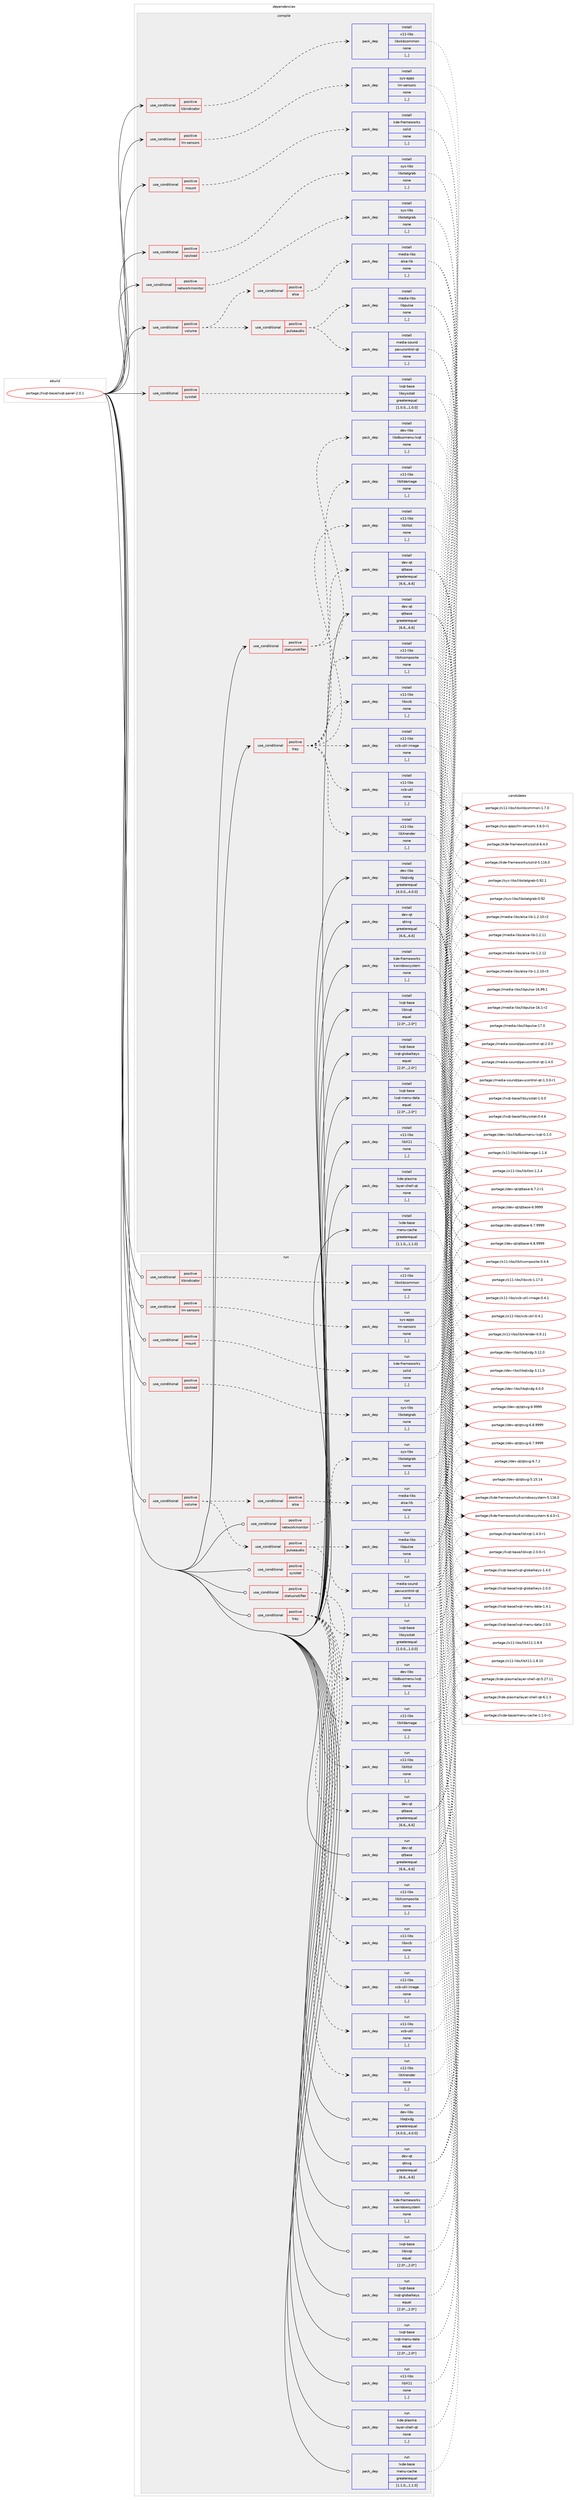 digraph prolog {

# *************
# Graph options
# *************

newrank=true;
concentrate=true;
compound=true;
graph [rankdir=LR,fontname=Helvetica,fontsize=10,ranksep=1.5];#, ranksep=2.5, nodesep=0.2];
edge  [arrowhead=vee];
node  [fontname=Helvetica,fontsize=10];

# **********
# The ebuild
# **********

subgraph cluster_leftcol {
color=gray;
label=<<i>ebuild</i>>;
id [label="portage://lxqt-base/lxqt-panel-2.0.1", color=red, width=4, href="../lxqt-base/lxqt-panel-2.0.1.svg"];
}

# ****************
# The dependencies
# ****************

subgraph cluster_midcol {
color=gray;
label=<<i>dependencies</i>>;
subgraph cluster_compile {
fillcolor="#eeeeee";
style=filled;
label=<<i>compile</i>>;
subgraph cond68959 {
dependency274900 [label=<<TABLE BORDER="0" CELLBORDER="1" CELLSPACING="0" CELLPADDING="4"><TR><TD ROWSPAN="3" CELLPADDING="10">use_conditional</TD></TR><TR><TD>positive</TD></TR><TR><TD>cpuload</TD></TR></TABLE>>, shape=none, color=red];
subgraph pack203722 {
dependency274901 [label=<<TABLE BORDER="0" CELLBORDER="1" CELLSPACING="0" CELLPADDING="4" WIDTH="220"><TR><TD ROWSPAN="6" CELLPADDING="30">pack_dep</TD></TR><TR><TD WIDTH="110">install</TD></TR><TR><TD>sys-libs</TD></TR><TR><TD>libstatgrab</TD></TR><TR><TD>none</TD></TR><TR><TD>[,,]</TD></TR></TABLE>>, shape=none, color=blue];
}
dependency274900:e -> dependency274901:w [weight=20,style="dashed",arrowhead="vee"];
}
id:e -> dependency274900:w [weight=20,style="solid",arrowhead="vee"];
subgraph cond68960 {
dependency274902 [label=<<TABLE BORDER="0" CELLBORDER="1" CELLSPACING="0" CELLPADDING="4"><TR><TD ROWSPAN="3" CELLPADDING="10">use_conditional</TD></TR><TR><TD>positive</TD></TR><TR><TD>kbindicator</TD></TR></TABLE>>, shape=none, color=red];
subgraph pack203723 {
dependency274903 [label=<<TABLE BORDER="0" CELLBORDER="1" CELLSPACING="0" CELLPADDING="4" WIDTH="220"><TR><TD ROWSPAN="6" CELLPADDING="30">pack_dep</TD></TR><TR><TD WIDTH="110">install</TD></TR><TR><TD>x11-libs</TD></TR><TR><TD>libxkbcommon</TD></TR><TR><TD>none</TD></TR><TR><TD>[,,]</TD></TR></TABLE>>, shape=none, color=blue];
}
dependency274902:e -> dependency274903:w [weight=20,style="dashed",arrowhead="vee"];
}
id:e -> dependency274902:w [weight=20,style="solid",arrowhead="vee"];
subgraph cond68961 {
dependency274904 [label=<<TABLE BORDER="0" CELLBORDER="1" CELLSPACING="0" CELLPADDING="4"><TR><TD ROWSPAN="3" CELLPADDING="10">use_conditional</TD></TR><TR><TD>positive</TD></TR><TR><TD>lm-sensors</TD></TR></TABLE>>, shape=none, color=red];
subgraph pack203724 {
dependency274905 [label=<<TABLE BORDER="0" CELLBORDER="1" CELLSPACING="0" CELLPADDING="4" WIDTH="220"><TR><TD ROWSPAN="6" CELLPADDING="30">pack_dep</TD></TR><TR><TD WIDTH="110">install</TD></TR><TR><TD>sys-apps</TD></TR><TR><TD>lm-sensors</TD></TR><TR><TD>none</TD></TR><TR><TD>[,,]</TD></TR></TABLE>>, shape=none, color=blue];
}
dependency274904:e -> dependency274905:w [weight=20,style="dashed",arrowhead="vee"];
}
id:e -> dependency274904:w [weight=20,style="solid",arrowhead="vee"];
subgraph cond68962 {
dependency274906 [label=<<TABLE BORDER="0" CELLBORDER="1" CELLSPACING="0" CELLPADDING="4"><TR><TD ROWSPAN="3" CELLPADDING="10">use_conditional</TD></TR><TR><TD>positive</TD></TR><TR><TD>mount</TD></TR></TABLE>>, shape=none, color=red];
subgraph pack203725 {
dependency274907 [label=<<TABLE BORDER="0" CELLBORDER="1" CELLSPACING="0" CELLPADDING="4" WIDTH="220"><TR><TD ROWSPAN="6" CELLPADDING="30">pack_dep</TD></TR><TR><TD WIDTH="110">install</TD></TR><TR><TD>kde-frameworks</TD></TR><TR><TD>solid</TD></TR><TR><TD>none</TD></TR><TR><TD>[,,]</TD></TR></TABLE>>, shape=none, color=blue];
}
dependency274906:e -> dependency274907:w [weight=20,style="dashed",arrowhead="vee"];
}
id:e -> dependency274906:w [weight=20,style="solid",arrowhead="vee"];
subgraph cond68963 {
dependency274908 [label=<<TABLE BORDER="0" CELLBORDER="1" CELLSPACING="0" CELLPADDING="4"><TR><TD ROWSPAN="3" CELLPADDING="10">use_conditional</TD></TR><TR><TD>positive</TD></TR><TR><TD>networkmonitor</TD></TR></TABLE>>, shape=none, color=red];
subgraph pack203726 {
dependency274909 [label=<<TABLE BORDER="0" CELLBORDER="1" CELLSPACING="0" CELLPADDING="4" WIDTH="220"><TR><TD ROWSPAN="6" CELLPADDING="30">pack_dep</TD></TR><TR><TD WIDTH="110">install</TD></TR><TR><TD>sys-libs</TD></TR><TR><TD>libstatgrab</TD></TR><TR><TD>none</TD></TR><TR><TD>[,,]</TD></TR></TABLE>>, shape=none, color=blue];
}
dependency274908:e -> dependency274909:w [weight=20,style="dashed",arrowhead="vee"];
}
id:e -> dependency274908:w [weight=20,style="solid",arrowhead="vee"];
subgraph cond68964 {
dependency274910 [label=<<TABLE BORDER="0" CELLBORDER="1" CELLSPACING="0" CELLPADDING="4"><TR><TD ROWSPAN="3" CELLPADDING="10">use_conditional</TD></TR><TR><TD>positive</TD></TR><TR><TD>statusnotifier</TD></TR></TABLE>>, shape=none, color=red];
subgraph pack203727 {
dependency274911 [label=<<TABLE BORDER="0" CELLBORDER="1" CELLSPACING="0" CELLPADDING="4" WIDTH="220"><TR><TD ROWSPAN="6" CELLPADDING="30">pack_dep</TD></TR><TR><TD WIDTH="110">install</TD></TR><TR><TD>dev-libs</TD></TR><TR><TD>libdbusmenu-lxqt</TD></TR><TR><TD>none</TD></TR><TR><TD>[,,]</TD></TR></TABLE>>, shape=none, color=blue];
}
dependency274910:e -> dependency274911:w [weight=20,style="dashed",arrowhead="vee"];
subgraph pack203728 {
dependency274912 [label=<<TABLE BORDER="0" CELLBORDER="1" CELLSPACING="0" CELLPADDING="4" WIDTH="220"><TR><TD ROWSPAN="6" CELLPADDING="30">pack_dep</TD></TR><TR><TD WIDTH="110">install</TD></TR><TR><TD>dev-qt</TD></TR><TR><TD>qtbase</TD></TR><TR><TD>greaterequal</TD></TR><TR><TD>[6.6,,,6.6]</TD></TR></TABLE>>, shape=none, color=blue];
}
dependency274910:e -> dependency274912:w [weight=20,style="dashed",arrowhead="vee"];
}
id:e -> dependency274910:w [weight=20,style="solid",arrowhead="vee"];
subgraph cond68965 {
dependency274913 [label=<<TABLE BORDER="0" CELLBORDER="1" CELLSPACING="0" CELLPADDING="4"><TR><TD ROWSPAN="3" CELLPADDING="10">use_conditional</TD></TR><TR><TD>positive</TD></TR><TR><TD>sysstat</TD></TR></TABLE>>, shape=none, color=red];
subgraph pack203729 {
dependency274914 [label=<<TABLE BORDER="0" CELLBORDER="1" CELLSPACING="0" CELLPADDING="4" WIDTH="220"><TR><TD ROWSPAN="6" CELLPADDING="30">pack_dep</TD></TR><TR><TD WIDTH="110">install</TD></TR><TR><TD>lxqt-base</TD></TR><TR><TD>libsysstat</TD></TR><TR><TD>greaterequal</TD></TR><TR><TD>[1.0.0,,,1.0.0]</TD></TR></TABLE>>, shape=none, color=blue];
}
dependency274913:e -> dependency274914:w [weight=20,style="dashed",arrowhead="vee"];
}
id:e -> dependency274913:w [weight=20,style="solid",arrowhead="vee"];
subgraph cond68966 {
dependency274915 [label=<<TABLE BORDER="0" CELLBORDER="1" CELLSPACING="0" CELLPADDING="4"><TR><TD ROWSPAN="3" CELLPADDING="10">use_conditional</TD></TR><TR><TD>positive</TD></TR><TR><TD>tray</TD></TR></TABLE>>, shape=none, color=red];
subgraph pack203730 {
dependency274916 [label=<<TABLE BORDER="0" CELLBORDER="1" CELLSPACING="0" CELLPADDING="4" WIDTH="220"><TR><TD ROWSPAN="6" CELLPADDING="30">pack_dep</TD></TR><TR><TD WIDTH="110">install</TD></TR><TR><TD>x11-libs</TD></TR><TR><TD>libxcb</TD></TR><TR><TD>none</TD></TR><TR><TD>[,,]</TD></TR></TABLE>>, shape=none, color=blue];
}
dependency274915:e -> dependency274916:w [weight=20,style="dashed",arrowhead="vee"];
subgraph pack203731 {
dependency274917 [label=<<TABLE BORDER="0" CELLBORDER="1" CELLSPACING="0" CELLPADDING="4" WIDTH="220"><TR><TD ROWSPAN="6" CELLPADDING="30">pack_dep</TD></TR><TR><TD WIDTH="110">install</TD></TR><TR><TD>x11-libs</TD></TR><TR><TD>libXcomposite</TD></TR><TR><TD>none</TD></TR><TR><TD>[,,]</TD></TR></TABLE>>, shape=none, color=blue];
}
dependency274915:e -> dependency274917:w [weight=20,style="dashed",arrowhead="vee"];
subgraph pack203732 {
dependency274918 [label=<<TABLE BORDER="0" CELLBORDER="1" CELLSPACING="0" CELLPADDING="4" WIDTH="220"><TR><TD ROWSPAN="6" CELLPADDING="30">pack_dep</TD></TR><TR><TD WIDTH="110">install</TD></TR><TR><TD>x11-libs</TD></TR><TR><TD>libXdamage</TD></TR><TR><TD>none</TD></TR><TR><TD>[,,]</TD></TR></TABLE>>, shape=none, color=blue];
}
dependency274915:e -> dependency274918:w [weight=20,style="dashed",arrowhead="vee"];
subgraph pack203733 {
dependency274919 [label=<<TABLE BORDER="0" CELLBORDER="1" CELLSPACING="0" CELLPADDING="4" WIDTH="220"><TR><TD ROWSPAN="6" CELLPADDING="30">pack_dep</TD></TR><TR><TD WIDTH="110">install</TD></TR><TR><TD>x11-libs</TD></TR><TR><TD>libXrender</TD></TR><TR><TD>none</TD></TR><TR><TD>[,,]</TD></TR></TABLE>>, shape=none, color=blue];
}
dependency274915:e -> dependency274919:w [weight=20,style="dashed",arrowhead="vee"];
subgraph pack203734 {
dependency274920 [label=<<TABLE BORDER="0" CELLBORDER="1" CELLSPACING="0" CELLPADDING="4" WIDTH="220"><TR><TD ROWSPAN="6" CELLPADDING="30">pack_dep</TD></TR><TR><TD WIDTH="110">install</TD></TR><TR><TD>x11-libs</TD></TR><TR><TD>libXtst</TD></TR><TR><TD>none</TD></TR><TR><TD>[,,]</TD></TR></TABLE>>, shape=none, color=blue];
}
dependency274915:e -> dependency274920:w [weight=20,style="dashed",arrowhead="vee"];
subgraph pack203735 {
dependency274921 [label=<<TABLE BORDER="0" CELLBORDER="1" CELLSPACING="0" CELLPADDING="4" WIDTH="220"><TR><TD ROWSPAN="6" CELLPADDING="30">pack_dep</TD></TR><TR><TD WIDTH="110">install</TD></TR><TR><TD>x11-libs</TD></TR><TR><TD>xcb-util</TD></TR><TR><TD>none</TD></TR><TR><TD>[,,]</TD></TR></TABLE>>, shape=none, color=blue];
}
dependency274915:e -> dependency274921:w [weight=20,style="dashed",arrowhead="vee"];
subgraph pack203736 {
dependency274922 [label=<<TABLE BORDER="0" CELLBORDER="1" CELLSPACING="0" CELLPADDING="4" WIDTH="220"><TR><TD ROWSPAN="6" CELLPADDING="30">pack_dep</TD></TR><TR><TD WIDTH="110">install</TD></TR><TR><TD>x11-libs</TD></TR><TR><TD>xcb-util-image</TD></TR><TR><TD>none</TD></TR><TR><TD>[,,]</TD></TR></TABLE>>, shape=none, color=blue];
}
dependency274915:e -> dependency274922:w [weight=20,style="dashed",arrowhead="vee"];
}
id:e -> dependency274915:w [weight=20,style="solid",arrowhead="vee"];
subgraph cond68967 {
dependency274923 [label=<<TABLE BORDER="0" CELLBORDER="1" CELLSPACING="0" CELLPADDING="4"><TR><TD ROWSPAN="3" CELLPADDING="10">use_conditional</TD></TR><TR><TD>positive</TD></TR><TR><TD>volume</TD></TR></TABLE>>, shape=none, color=red];
subgraph cond68968 {
dependency274924 [label=<<TABLE BORDER="0" CELLBORDER="1" CELLSPACING="0" CELLPADDING="4"><TR><TD ROWSPAN="3" CELLPADDING="10">use_conditional</TD></TR><TR><TD>positive</TD></TR><TR><TD>alsa</TD></TR></TABLE>>, shape=none, color=red];
subgraph pack203737 {
dependency274925 [label=<<TABLE BORDER="0" CELLBORDER="1" CELLSPACING="0" CELLPADDING="4" WIDTH="220"><TR><TD ROWSPAN="6" CELLPADDING="30">pack_dep</TD></TR><TR><TD WIDTH="110">install</TD></TR><TR><TD>media-libs</TD></TR><TR><TD>alsa-lib</TD></TR><TR><TD>none</TD></TR><TR><TD>[,,]</TD></TR></TABLE>>, shape=none, color=blue];
}
dependency274924:e -> dependency274925:w [weight=20,style="dashed",arrowhead="vee"];
}
dependency274923:e -> dependency274924:w [weight=20,style="dashed",arrowhead="vee"];
subgraph cond68969 {
dependency274926 [label=<<TABLE BORDER="0" CELLBORDER="1" CELLSPACING="0" CELLPADDING="4"><TR><TD ROWSPAN="3" CELLPADDING="10">use_conditional</TD></TR><TR><TD>positive</TD></TR><TR><TD>pulseaudio</TD></TR></TABLE>>, shape=none, color=red];
subgraph pack203738 {
dependency274927 [label=<<TABLE BORDER="0" CELLBORDER="1" CELLSPACING="0" CELLPADDING="4" WIDTH="220"><TR><TD ROWSPAN="6" CELLPADDING="30">pack_dep</TD></TR><TR><TD WIDTH="110">install</TD></TR><TR><TD>media-libs</TD></TR><TR><TD>libpulse</TD></TR><TR><TD>none</TD></TR><TR><TD>[,,]</TD></TR></TABLE>>, shape=none, color=blue];
}
dependency274926:e -> dependency274927:w [weight=20,style="dashed",arrowhead="vee"];
subgraph pack203739 {
dependency274928 [label=<<TABLE BORDER="0" CELLBORDER="1" CELLSPACING="0" CELLPADDING="4" WIDTH="220"><TR><TD ROWSPAN="6" CELLPADDING="30">pack_dep</TD></TR><TR><TD WIDTH="110">install</TD></TR><TR><TD>media-sound</TD></TR><TR><TD>pavucontrol-qt</TD></TR><TR><TD>none</TD></TR><TR><TD>[,,]</TD></TR></TABLE>>, shape=none, color=blue];
}
dependency274926:e -> dependency274928:w [weight=20,style="dashed",arrowhead="vee"];
}
dependency274923:e -> dependency274926:w [weight=20,style="dashed",arrowhead="vee"];
}
id:e -> dependency274923:w [weight=20,style="solid",arrowhead="vee"];
subgraph pack203740 {
dependency274929 [label=<<TABLE BORDER="0" CELLBORDER="1" CELLSPACING="0" CELLPADDING="4" WIDTH="220"><TR><TD ROWSPAN="6" CELLPADDING="30">pack_dep</TD></TR><TR><TD WIDTH="110">install</TD></TR><TR><TD>dev-libs</TD></TR><TR><TD>libqtxdg</TD></TR><TR><TD>greaterequal</TD></TR><TR><TD>[4.0.0,,,4.0.0]</TD></TR></TABLE>>, shape=none, color=blue];
}
id:e -> dependency274929:w [weight=20,style="solid",arrowhead="vee"];
subgraph pack203741 {
dependency274930 [label=<<TABLE BORDER="0" CELLBORDER="1" CELLSPACING="0" CELLPADDING="4" WIDTH="220"><TR><TD ROWSPAN="6" CELLPADDING="30">pack_dep</TD></TR><TR><TD WIDTH="110">install</TD></TR><TR><TD>dev-qt</TD></TR><TR><TD>qtbase</TD></TR><TR><TD>greaterequal</TD></TR><TR><TD>[6.6,,,6.6]</TD></TR></TABLE>>, shape=none, color=blue];
}
id:e -> dependency274930:w [weight=20,style="solid",arrowhead="vee"];
subgraph pack203742 {
dependency274931 [label=<<TABLE BORDER="0" CELLBORDER="1" CELLSPACING="0" CELLPADDING="4" WIDTH="220"><TR><TD ROWSPAN="6" CELLPADDING="30">pack_dep</TD></TR><TR><TD WIDTH="110">install</TD></TR><TR><TD>dev-qt</TD></TR><TR><TD>qtsvg</TD></TR><TR><TD>greaterequal</TD></TR><TR><TD>[6.6,,,6.6]</TD></TR></TABLE>>, shape=none, color=blue];
}
id:e -> dependency274931:w [weight=20,style="solid",arrowhead="vee"];
subgraph pack203743 {
dependency274932 [label=<<TABLE BORDER="0" CELLBORDER="1" CELLSPACING="0" CELLPADDING="4" WIDTH="220"><TR><TD ROWSPAN="6" CELLPADDING="30">pack_dep</TD></TR><TR><TD WIDTH="110">install</TD></TR><TR><TD>kde-frameworks</TD></TR><TR><TD>kwindowsystem</TD></TR><TR><TD>none</TD></TR><TR><TD>[,,]</TD></TR></TABLE>>, shape=none, color=blue];
}
id:e -> dependency274932:w [weight=20,style="solid",arrowhead="vee"];
subgraph pack203744 {
dependency274933 [label=<<TABLE BORDER="0" CELLBORDER="1" CELLSPACING="0" CELLPADDING="4" WIDTH="220"><TR><TD ROWSPAN="6" CELLPADDING="30">pack_dep</TD></TR><TR><TD WIDTH="110">install</TD></TR><TR><TD>kde-plasma</TD></TR><TR><TD>layer-shell-qt</TD></TR><TR><TD>none</TD></TR><TR><TD>[,,]</TD></TR></TABLE>>, shape=none, color=blue];
}
id:e -> dependency274933:w [weight=20,style="solid",arrowhead="vee"];
subgraph pack203745 {
dependency274934 [label=<<TABLE BORDER="0" CELLBORDER="1" CELLSPACING="0" CELLPADDING="4" WIDTH="220"><TR><TD ROWSPAN="6" CELLPADDING="30">pack_dep</TD></TR><TR><TD WIDTH="110">install</TD></TR><TR><TD>lxde-base</TD></TR><TR><TD>menu-cache</TD></TR><TR><TD>greaterequal</TD></TR><TR><TD>[1.1.0,,,1.1.0]</TD></TR></TABLE>>, shape=none, color=blue];
}
id:e -> dependency274934:w [weight=20,style="solid",arrowhead="vee"];
subgraph pack203746 {
dependency274935 [label=<<TABLE BORDER="0" CELLBORDER="1" CELLSPACING="0" CELLPADDING="4" WIDTH="220"><TR><TD ROWSPAN="6" CELLPADDING="30">pack_dep</TD></TR><TR><TD WIDTH="110">install</TD></TR><TR><TD>lxqt-base</TD></TR><TR><TD>liblxqt</TD></TR><TR><TD>equal</TD></TR><TR><TD>[2.0*,,,2.0*]</TD></TR></TABLE>>, shape=none, color=blue];
}
id:e -> dependency274935:w [weight=20,style="solid",arrowhead="vee"];
subgraph pack203747 {
dependency274936 [label=<<TABLE BORDER="0" CELLBORDER="1" CELLSPACING="0" CELLPADDING="4" WIDTH="220"><TR><TD ROWSPAN="6" CELLPADDING="30">pack_dep</TD></TR><TR><TD WIDTH="110">install</TD></TR><TR><TD>lxqt-base</TD></TR><TR><TD>lxqt-globalkeys</TD></TR><TR><TD>equal</TD></TR><TR><TD>[2.0*,,,2.0*]</TD></TR></TABLE>>, shape=none, color=blue];
}
id:e -> dependency274936:w [weight=20,style="solid",arrowhead="vee"];
subgraph pack203748 {
dependency274937 [label=<<TABLE BORDER="0" CELLBORDER="1" CELLSPACING="0" CELLPADDING="4" WIDTH="220"><TR><TD ROWSPAN="6" CELLPADDING="30">pack_dep</TD></TR><TR><TD WIDTH="110">install</TD></TR><TR><TD>lxqt-base</TD></TR><TR><TD>lxqt-menu-data</TD></TR><TR><TD>equal</TD></TR><TR><TD>[2.0*,,,2.0*]</TD></TR></TABLE>>, shape=none, color=blue];
}
id:e -> dependency274937:w [weight=20,style="solid",arrowhead="vee"];
subgraph pack203749 {
dependency274938 [label=<<TABLE BORDER="0" CELLBORDER="1" CELLSPACING="0" CELLPADDING="4" WIDTH="220"><TR><TD ROWSPAN="6" CELLPADDING="30">pack_dep</TD></TR><TR><TD WIDTH="110">install</TD></TR><TR><TD>x11-libs</TD></TR><TR><TD>libX11</TD></TR><TR><TD>none</TD></TR><TR><TD>[,,]</TD></TR></TABLE>>, shape=none, color=blue];
}
id:e -> dependency274938:w [weight=20,style="solid",arrowhead="vee"];
}
subgraph cluster_compileandrun {
fillcolor="#eeeeee";
style=filled;
label=<<i>compile and run</i>>;
}
subgraph cluster_run {
fillcolor="#eeeeee";
style=filled;
label=<<i>run</i>>;
subgraph cond68970 {
dependency274939 [label=<<TABLE BORDER="0" CELLBORDER="1" CELLSPACING="0" CELLPADDING="4"><TR><TD ROWSPAN="3" CELLPADDING="10">use_conditional</TD></TR><TR><TD>positive</TD></TR><TR><TD>cpuload</TD></TR></TABLE>>, shape=none, color=red];
subgraph pack203750 {
dependency274940 [label=<<TABLE BORDER="0" CELLBORDER="1" CELLSPACING="0" CELLPADDING="4" WIDTH="220"><TR><TD ROWSPAN="6" CELLPADDING="30">pack_dep</TD></TR><TR><TD WIDTH="110">run</TD></TR><TR><TD>sys-libs</TD></TR><TR><TD>libstatgrab</TD></TR><TR><TD>none</TD></TR><TR><TD>[,,]</TD></TR></TABLE>>, shape=none, color=blue];
}
dependency274939:e -> dependency274940:w [weight=20,style="dashed",arrowhead="vee"];
}
id:e -> dependency274939:w [weight=20,style="solid",arrowhead="odot"];
subgraph cond68971 {
dependency274941 [label=<<TABLE BORDER="0" CELLBORDER="1" CELLSPACING="0" CELLPADDING="4"><TR><TD ROWSPAN="3" CELLPADDING="10">use_conditional</TD></TR><TR><TD>positive</TD></TR><TR><TD>kbindicator</TD></TR></TABLE>>, shape=none, color=red];
subgraph pack203751 {
dependency274942 [label=<<TABLE BORDER="0" CELLBORDER="1" CELLSPACING="0" CELLPADDING="4" WIDTH="220"><TR><TD ROWSPAN="6" CELLPADDING="30">pack_dep</TD></TR><TR><TD WIDTH="110">run</TD></TR><TR><TD>x11-libs</TD></TR><TR><TD>libxkbcommon</TD></TR><TR><TD>none</TD></TR><TR><TD>[,,]</TD></TR></TABLE>>, shape=none, color=blue];
}
dependency274941:e -> dependency274942:w [weight=20,style="dashed",arrowhead="vee"];
}
id:e -> dependency274941:w [weight=20,style="solid",arrowhead="odot"];
subgraph cond68972 {
dependency274943 [label=<<TABLE BORDER="0" CELLBORDER="1" CELLSPACING="0" CELLPADDING="4"><TR><TD ROWSPAN="3" CELLPADDING="10">use_conditional</TD></TR><TR><TD>positive</TD></TR><TR><TD>lm-sensors</TD></TR></TABLE>>, shape=none, color=red];
subgraph pack203752 {
dependency274944 [label=<<TABLE BORDER="0" CELLBORDER="1" CELLSPACING="0" CELLPADDING="4" WIDTH="220"><TR><TD ROWSPAN="6" CELLPADDING="30">pack_dep</TD></TR><TR><TD WIDTH="110">run</TD></TR><TR><TD>sys-apps</TD></TR><TR><TD>lm-sensors</TD></TR><TR><TD>none</TD></TR><TR><TD>[,,]</TD></TR></TABLE>>, shape=none, color=blue];
}
dependency274943:e -> dependency274944:w [weight=20,style="dashed",arrowhead="vee"];
}
id:e -> dependency274943:w [weight=20,style="solid",arrowhead="odot"];
subgraph cond68973 {
dependency274945 [label=<<TABLE BORDER="0" CELLBORDER="1" CELLSPACING="0" CELLPADDING="4"><TR><TD ROWSPAN="3" CELLPADDING="10">use_conditional</TD></TR><TR><TD>positive</TD></TR><TR><TD>mount</TD></TR></TABLE>>, shape=none, color=red];
subgraph pack203753 {
dependency274946 [label=<<TABLE BORDER="0" CELLBORDER="1" CELLSPACING="0" CELLPADDING="4" WIDTH="220"><TR><TD ROWSPAN="6" CELLPADDING="30">pack_dep</TD></TR><TR><TD WIDTH="110">run</TD></TR><TR><TD>kde-frameworks</TD></TR><TR><TD>solid</TD></TR><TR><TD>none</TD></TR><TR><TD>[,,]</TD></TR></TABLE>>, shape=none, color=blue];
}
dependency274945:e -> dependency274946:w [weight=20,style="dashed",arrowhead="vee"];
}
id:e -> dependency274945:w [weight=20,style="solid",arrowhead="odot"];
subgraph cond68974 {
dependency274947 [label=<<TABLE BORDER="0" CELLBORDER="1" CELLSPACING="0" CELLPADDING="4"><TR><TD ROWSPAN="3" CELLPADDING="10">use_conditional</TD></TR><TR><TD>positive</TD></TR><TR><TD>networkmonitor</TD></TR></TABLE>>, shape=none, color=red];
subgraph pack203754 {
dependency274948 [label=<<TABLE BORDER="0" CELLBORDER="1" CELLSPACING="0" CELLPADDING="4" WIDTH="220"><TR><TD ROWSPAN="6" CELLPADDING="30">pack_dep</TD></TR><TR><TD WIDTH="110">run</TD></TR><TR><TD>sys-libs</TD></TR><TR><TD>libstatgrab</TD></TR><TR><TD>none</TD></TR><TR><TD>[,,]</TD></TR></TABLE>>, shape=none, color=blue];
}
dependency274947:e -> dependency274948:w [weight=20,style="dashed",arrowhead="vee"];
}
id:e -> dependency274947:w [weight=20,style="solid",arrowhead="odot"];
subgraph cond68975 {
dependency274949 [label=<<TABLE BORDER="0" CELLBORDER="1" CELLSPACING="0" CELLPADDING="4"><TR><TD ROWSPAN="3" CELLPADDING="10">use_conditional</TD></TR><TR><TD>positive</TD></TR><TR><TD>statusnotifier</TD></TR></TABLE>>, shape=none, color=red];
subgraph pack203755 {
dependency274950 [label=<<TABLE BORDER="0" CELLBORDER="1" CELLSPACING="0" CELLPADDING="4" WIDTH="220"><TR><TD ROWSPAN="6" CELLPADDING="30">pack_dep</TD></TR><TR><TD WIDTH="110">run</TD></TR><TR><TD>dev-libs</TD></TR><TR><TD>libdbusmenu-lxqt</TD></TR><TR><TD>none</TD></TR><TR><TD>[,,]</TD></TR></TABLE>>, shape=none, color=blue];
}
dependency274949:e -> dependency274950:w [weight=20,style="dashed",arrowhead="vee"];
subgraph pack203756 {
dependency274951 [label=<<TABLE BORDER="0" CELLBORDER="1" CELLSPACING="0" CELLPADDING="4" WIDTH="220"><TR><TD ROWSPAN="6" CELLPADDING="30">pack_dep</TD></TR><TR><TD WIDTH="110">run</TD></TR><TR><TD>dev-qt</TD></TR><TR><TD>qtbase</TD></TR><TR><TD>greaterequal</TD></TR><TR><TD>[6.6,,,6.6]</TD></TR></TABLE>>, shape=none, color=blue];
}
dependency274949:e -> dependency274951:w [weight=20,style="dashed",arrowhead="vee"];
}
id:e -> dependency274949:w [weight=20,style="solid",arrowhead="odot"];
subgraph cond68976 {
dependency274952 [label=<<TABLE BORDER="0" CELLBORDER="1" CELLSPACING="0" CELLPADDING="4"><TR><TD ROWSPAN="3" CELLPADDING="10">use_conditional</TD></TR><TR><TD>positive</TD></TR><TR><TD>sysstat</TD></TR></TABLE>>, shape=none, color=red];
subgraph pack203757 {
dependency274953 [label=<<TABLE BORDER="0" CELLBORDER="1" CELLSPACING="0" CELLPADDING="4" WIDTH="220"><TR><TD ROWSPAN="6" CELLPADDING="30">pack_dep</TD></TR><TR><TD WIDTH="110">run</TD></TR><TR><TD>lxqt-base</TD></TR><TR><TD>libsysstat</TD></TR><TR><TD>greaterequal</TD></TR><TR><TD>[1.0.0,,,1.0.0]</TD></TR></TABLE>>, shape=none, color=blue];
}
dependency274952:e -> dependency274953:w [weight=20,style="dashed",arrowhead="vee"];
}
id:e -> dependency274952:w [weight=20,style="solid",arrowhead="odot"];
subgraph cond68977 {
dependency274954 [label=<<TABLE BORDER="0" CELLBORDER="1" CELLSPACING="0" CELLPADDING="4"><TR><TD ROWSPAN="3" CELLPADDING="10">use_conditional</TD></TR><TR><TD>positive</TD></TR><TR><TD>tray</TD></TR></TABLE>>, shape=none, color=red];
subgraph pack203758 {
dependency274955 [label=<<TABLE BORDER="0" CELLBORDER="1" CELLSPACING="0" CELLPADDING="4" WIDTH="220"><TR><TD ROWSPAN="6" CELLPADDING="30">pack_dep</TD></TR><TR><TD WIDTH="110">run</TD></TR><TR><TD>x11-libs</TD></TR><TR><TD>libxcb</TD></TR><TR><TD>none</TD></TR><TR><TD>[,,]</TD></TR></TABLE>>, shape=none, color=blue];
}
dependency274954:e -> dependency274955:w [weight=20,style="dashed",arrowhead="vee"];
subgraph pack203759 {
dependency274956 [label=<<TABLE BORDER="0" CELLBORDER="1" CELLSPACING="0" CELLPADDING="4" WIDTH="220"><TR><TD ROWSPAN="6" CELLPADDING="30">pack_dep</TD></TR><TR><TD WIDTH="110">run</TD></TR><TR><TD>x11-libs</TD></TR><TR><TD>libXcomposite</TD></TR><TR><TD>none</TD></TR><TR><TD>[,,]</TD></TR></TABLE>>, shape=none, color=blue];
}
dependency274954:e -> dependency274956:w [weight=20,style="dashed",arrowhead="vee"];
subgraph pack203760 {
dependency274957 [label=<<TABLE BORDER="0" CELLBORDER="1" CELLSPACING="0" CELLPADDING="4" WIDTH="220"><TR><TD ROWSPAN="6" CELLPADDING="30">pack_dep</TD></TR><TR><TD WIDTH="110">run</TD></TR><TR><TD>x11-libs</TD></TR><TR><TD>libXdamage</TD></TR><TR><TD>none</TD></TR><TR><TD>[,,]</TD></TR></TABLE>>, shape=none, color=blue];
}
dependency274954:e -> dependency274957:w [weight=20,style="dashed",arrowhead="vee"];
subgraph pack203761 {
dependency274958 [label=<<TABLE BORDER="0" CELLBORDER="1" CELLSPACING="0" CELLPADDING="4" WIDTH="220"><TR><TD ROWSPAN="6" CELLPADDING="30">pack_dep</TD></TR><TR><TD WIDTH="110">run</TD></TR><TR><TD>x11-libs</TD></TR><TR><TD>libXrender</TD></TR><TR><TD>none</TD></TR><TR><TD>[,,]</TD></TR></TABLE>>, shape=none, color=blue];
}
dependency274954:e -> dependency274958:w [weight=20,style="dashed",arrowhead="vee"];
subgraph pack203762 {
dependency274959 [label=<<TABLE BORDER="0" CELLBORDER="1" CELLSPACING="0" CELLPADDING="4" WIDTH="220"><TR><TD ROWSPAN="6" CELLPADDING="30">pack_dep</TD></TR><TR><TD WIDTH="110">run</TD></TR><TR><TD>x11-libs</TD></TR><TR><TD>libXtst</TD></TR><TR><TD>none</TD></TR><TR><TD>[,,]</TD></TR></TABLE>>, shape=none, color=blue];
}
dependency274954:e -> dependency274959:w [weight=20,style="dashed",arrowhead="vee"];
subgraph pack203763 {
dependency274960 [label=<<TABLE BORDER="0" CELLBORDER="1" CELLSPACING="0" CELLPADDING="4" WIDTH="220"><TR><TD ROWSPAN="6" CELLPADDING="30">pack_dep</TD></TR><TR><TD WIDTH="110">run</TD></TR><TR><TD>x11-libs</TD></TR><TR><TD>xcb-util</TD></TR><TR><TD>none</TD></TR><TR><TD>[,,]</TD></TR></TABLE>>, shape=none, color=blue];
}
dependency274954:e -> dependency274960:w [weight=20,style="dashed",arrowhead="vee"];
subgraph pack203764 {
dependency274961 [label=<<TABLE BORDER="0" CELLBORDER="1" CELLSPACING="0" CELLPADDING="4" WIDTH="220"><TR><TD ROWSPAN="6" CELLPADDING="30">pack_dep</TD></TR><TR><TD WIDTH="110">run</TD></TR><TR><TD>x11-libs</TD></TR><TR><TD>xcb-util-image</TD></TR><TR><TD>none</TD></TR><TR><TD>[,,]</TD></TR></TABLE>>, shape=none, color=blue];
}
dependency274954:e -> dependency274961:w [weight=20,style="dashed",arrowhead="vee"];
}
id:e -> dependency274954:w [weight=20,style="solid",arrowhead="odot"];
subgraph cond68978 {
dependency274962 [label=<<TABLE BORDER="0" CELLBORDER="1" CELLSPACING="0" CELLPADDING="4"><TR><TD ROWSPAN="3" CELLPADDING="10">use_conditional</TD></TR><TR><TD>positive</TD></TR><TR><TD>volume</TD></TR></TABLE>>, shape=none, color=red];
subgraph cond68979 {
dependency274963 [label=<<TABLE BORDER="0" CELLBORDER="1" CELLSPACING="0" CELLPADDING="4"><TR><TD ROWSPAN="3" CELLPADDING="10">use_conditional</TD></TR><TR><TD>positive</TD></TR><TR><TD>alsa</TD></TR></TABLE>>, shape=none, color=red];
subgraph pack203765 {
dependency274964 [label=<<TABLE BORDER="0" CELLBORDER="1" CELLSPACING="0" CELLPADDING="4" WIDTH="220"><TR><TD ROWSPAN="6" CELLPADDING="30">pack_dep</TD></TR><TR><TD WIDTH="110">run</TD></TR><TR><TD>media-libs</TD></TR><TR><TD>alsa-lib</TD></TR><TR><TD>none</TD></TR><TR><TD>[,,]</TD></TR></TABLE>>, shape=none, color=blue];
}
dependency274963:e -> dependency274964:w [weight=20,style="dashed",arrowhead="vee"];
}
dependency274962:e -> dependency274963:w [weight=20,style="dashed",arrowhead="vee"];
subgraph cond68980 {
dependency274965 [label=<<TABLE BORDER="0" CELLBORDER="1" CELLSPACING="0" CELLPADDING="4"><TR><TD ROWSPAN="3" CELLPADDING="10">use_conditional</TD></TR><TR><TD>positive</TD></TR><TR><TD>pulseaudio</TD></TR></TABLE>>, shape=none, color=red];
subgraph pack203766 {
dependency274966 [label=<<TABLE BORDER="0" CELLBORDER="1" CELLSPACING="0" CELLPADDING="4" WIDTH="220"><TR><TD ROWSPAN="6" CELLPADDING="30">pack_dep</TD></TR><TR><TD WIDTH="110">run</TD></TR><TR><TD>media-libs</TD></TR><TR><TD>libpulse</TD></TR><TR><TD>none</TD></TR><TR><TD>[,,]</TD></TR></TABLE>>, shape=none, color=blue];
}
dependency274965:e -> dependency274966:w [weight=20,style="dashed",arrowhead="vee"];
subgraph pack203767 {
dependency274967 [label=<<TABLE BORDER="0" CELLBORDER="1" CELLSPACING="0" CELLPADDING="4" WIDTH="220"><TR><TD ROWSPAN="6" CELLPADDING="30">pack_dep</TD></TR><TR><TD WIDTH="110">run</TD></TR><TR><TD>media-sound</TD></TR><TR><TD>pavucontrol-qt</TD></TR><TR><TD>none</TD></TR><TR><TD>[,,]</TD></TR></TABLE>>, shape=none, color=blue];
}
dependency274965:e -> dependency274967:w [weight=20,style="dashed",arrowhead="vee"];
}
dependency274962:e -> dependency274965:w [weight=20,style="dashed",arrowhead="vee"];
}
id:e -> dependency274962:w [weight=20,style="solid",arrowhead="odot"];
subgraph pack203768 {
dependency274968 [label=<<TABLE BORDER="0" CELLBORDER="1" CELLSPACING="0" CELLPADDING="4" WIDTH="220"><TR><TD ROWSPAN="6" CELLPADDING="30">pack_dep</TD></TR><TR><TD WIDTH="110">run</TD></TR><TR><TD>dev-libs</TD></TR><TR><TD>libqtxdg</TD></TR><TR><TD>greaterequal</TD></TR><TR><TD>[4.0.0,,,4.0.0]</TD></TR></TABLE>>, shape=none, color=blue];
}
id:e -> dependency274968:w [weight=20,style="solid",arrowhead="odot"];
subgraph pack203769 {
dependency274969 [label=<<TABLE BORDER="0" CELLBORDER="1" CELLSPACING="0" CELLPADDING="4" WIDTH="220"><TR><TD ROWSPAN="6" CELLPADDING="30">pack_dep</TD></TR><TR><TD WIDTH="110">run</TD></TR><TR><TD>dev-qt</TD></TR><TR><TD>qtbase</TD></TR><TR><TD>greaterequal</TD></TR><TR><TD>[6.6,,,6.6]</TD></TR></TABLE>>, shape=none, color=blue];
}
id:e -> dependency274969:w [weight=20,style="solid",arrowhead="odot"];
subgraph pack203770 {
dependency274970 [label=<<TABLE BORDER="0" CELLBORDER="1" CELLSPACING="0" CELLPADDING="4" WIDTH="220"><TR><TD ROWSPAN="6" CELLPADDING="30">pack_dep</TD></TR><TR><TD WIDTH="110">run</TD></TR><TR><TD>dev-qt</TD></TR><TR><TD>qtsvg</TD></TR><TR><TD>greaterequal</TD></TR><TR><TD>[6.6,,,6.6]</TD></TR></TABLE>>, shape=none, color=blue];
}
id:e -> dependency274970:w [weight=20,style="solid",arrowhead="odot"];
subgraph pack203771 {
dependency274971 [label=<<TABLE BORDER="0" CELLBORDER="1" CELLSPACING="0" CELLPADDING="4" WIDTH="220"><TR><TD ROWSPAN="6" CELLPADDING="30">pack_dep</TD></TR><TR><TD WIDTH="110">run</TD></TR><TR><TD>kde-frameworks</TD></TR><TR><TD>kwindowsystem</TD></TR><TR><TD>none</TD></TR><TR><TD>[,,]</TD></TR></TABLE>>, shape=none, color=blue];
}
id:e -> dependency274971:w [weight=20,style="solid",arrowhead="odot"];
subgraph pack203772 {
dependency274972 [label=<<TABLE BORDER="0" CELLBORDER="1" CELLSPACING="0" CELLPADDING="4" WIDTH="220"><TR><TD ROWSPAN="6" CELLPADDING="30">pack_dep</TD></TR><TR><TD WIDTH="110">run</TD></TR><TR><TD>kde-plasma</TD></TR><TR><TD>layer-shell-qt</TD></TR><TR><TD>none</TD></TR><TR><TD>[,,]</TD></TR></TABLE>>, shape=none, color=blue];
}
id:e -> dependency274972:w [weight=20,style="solid",arrowhead="odot"];
subgraph pack203773 {
dependency274973 [label=<<TABLE BORDER="0" CELLBORDER="1" CELLSPACING="0" CELLPADDING="4" WIDTH="220"><TR><TD ROWSPAN="6" CELLPADDING="30">pack_dep</TD></TR><TR><TD WIDTH="110">run</TD></TR><TR><TD>lxde-base</TD></TR><TR><TD>menu-cache</TD></TR><TR><TD>greaterequal</TD></TR><TR><TD>[1.1.0,,,1.1.0]</TD></TR></TABLE>>, shape=none, color=blue];
}
id:e -> dependency274973:w [weight=20,style="solid",arrowhead="odot"];
subgraph pack203774 {
dependency274974 [label=<<TABLE BORDER="0" CELLBORDER="1" CELLSPACING="0" CELLPADDING="4" WIDTH="220"><TR><TD ROWSPAN="6" CELLPADDING="30">pack_dep</TD></TR><TR><TD WIDTH="110">run</TD></TR><TR><TD>lxqt-base</TD></TR><TR><TD>liblxqt</TD></TR><TR><TD>equal</TD></TR><TR><TD>[2.0*,,,2.0*]</TD></TR></TABLE>>, shape=none, color=blue];
}
id:e -> dependency274974:w [weight=20,style="solid",arrowhead="odot"];
subgraph pack203775 {
dependency274975 [label=<<TABLE BORDER="0" CELLBORDER="1" CELLSPACING="0" CELLPADDING="4" WIDTH="220"><TR><TD ROWSPAN="6" CELLPADDING="30">pack_dep</TD></TR><TR><TD WIDTH="110">run</TD></TR><TR><TD>lxqt-base</TD></TR><TR><TD>lxqt-globalkeys</TD></TR><TR><TD>equal</TD></TR><TR><TD>[2.0*,,,2.0*]</TD></TR></TABLE>>, shape=none, color=blue];
}
id:e -> dependency274975:w [weight=20,style="solid",arrowhead="odot"];
subgraph pack203776 {
dependency274976 [label=<<TABLE BORDER="0" CELLBORDER="1" CELLSPACING="0" CELLPADDING="4" WIDTH="220"><TR><TD ROWSPAN="6" CELLPADDING="30">pack_dep</TD></TR><TR><TD WIDTH="110">run</TD></TR><TR><TD>lxqt-base</TD></TR><TR><TD>lxqt-menu-data</TD></TR><TR><TD>equal</TD></TR><TR><TD>[2.0*,,,2.0*]</TD></TR></TABLE>>, shape=none, color=blue];
}
id:e -> dependency274976:w [weight=20,style="solid",arrowhead="odot"];
subgraph pack203777 {
dependency274977 [label=<<TABLE BORDER="0" CELLBORDER="1" CELLSPACING="0" CELLPADDING="4" WIDTH="220"><TR><TD ROWSPAN="6" CELLPADDING="30">pack_dep</TD></TR><TR><TD WIDTH="110">run</TD></TR><TR><TD>x11-libs</TD></TR><TR><TD>libX11</TD></TR><TR><TD>none</TD></TR><TR><TD>[,,]</TD></TR></TABLE>>, shape=none, color=blue];
}
id:e -> dependency274977:w [weight=20,style="solid",arrowhead="odot"];
}
}

# **************
# The candidates
# **************

subgraph cluster_choices {
rank=same;
color=gray;
label=<<i>candidates</i>>;

subgraph choice203722 {
color=black;
nodesep=1;
choice1151211154510810598115471081059811511697116103114979845484657504649 [label="portage://sys-libs/libstatgrab-0.92.1", color=red, width=4,href="../sys-libs/libstatgrab-0.92.1.svg"];
choice115121115451081059811547108105981151169711610311497984548465750 [label="portage://sys-libs/libstatgrab-0.92", color=red, width=4,href="../sys-libs/libstatgrab-0.92.svg"];
dependency274901:e -> choice1151211154510810598115471081059811511697116103114979845484657504649:w [style=dotted,weight="100"];
dependency274901:e -> choice115121115451081059811547108105981151169711610311497984548465750:w [style=dotted,weight="100"];
}
subgraph choice203723 {
color=black;
nodesep=1;
choice1204949451081059811547108105981201079899111109109111110454946554648 [label="portage://x11-libs/libxkbcommon-1.7.0", color=red, width=4,href="../x11-libs/libxkbcommon-1.7.0.svg"];
dependency274903:e -> choice1204949451081059811547108105981201079899111109109111110454946554648:w [style=dotted,weight="100"];
}
subgraph choice203724 {
color=black;
nodesep=1;
choice115121115459711211211547108109451151011101151111141154551465446484511449 [label="portage://sys-apps/lm-sensors-3.6.0-r1", color=red, width=4,href="../sys-apps/lm-sensors-3.6.0-r1.svg"];
dependency274905:e -> choice115121115459711211211547108109451151011101151111141154551465446484511449:w [style=dotted,weight="100"];
}
subgraph choice203725 {
color=black;
nodesep=1;
choice107100101451021149710910111911111410711547115111108105100455446524648 [label="portage://kde-frameworks/solid-6.4.0", color=red, width=4,href="../kde-frameworks/solid-6.4.0.svg"];
choice1071001014510211497109101119111114107115471151111081051004553464949544648 [label="portage://kde-frameworks/solid-5.116.0", color=red, width=4,href="../kde-frameworks/solid-5.116.0.svg"];
dependency274907:e -> choice107100101451021149710910111911111410711547115111108105100455446524648:w [style=dotted,weight="100"];
dependency274907:e -> choice1071001014510211497109101119111114107115471151111081051004553464949544648:w [style=dotted,weight="100"];
}
subgraph choice203726 {
color=black;
nodesep=1;
choice1151211154510810598115471081059811511697116103114979845484657504649 [label="portage://sys-libs/libstatgrab-0.92.1", color=red, width=4,href="../sys-libs/libstatgrab-0.92.1.svg"];
choice115121115451081059811547108105981151169711610311497984548465750 [label="portage://sys-libs/libstatgrab-0.92", color=red, width=4,href="../sys-libs/libstatgrab-0.92.svg"];
dependency274909:e -> choice1151211154510810598115471081059811511697116103114979845484657504649:w [style=dotted,weight="100"];
dependency274909:e -> choice115121115451081059811547108105981151169711610311497984548465750:w [style=dotted,weight="100"];
}
subgraph choice203727 {
color=black;
nodesep=1;
choice100101118451081059811547108105981009811711510910111011745108120113116454846494648 [label="portage://dev-libs/libdbusmenu-lxqt-0.1.0", color=red, width=4,href="../dev-libs/libdbusmenu-lxqt-0.1.0.svg"];
dependency274911:e -> choice100101118451081059811547108105981009811711510910111011745108120113116454846494648:w [style=dotted,weight="100"];
}
subgraph choice203728 {
color=black;
nodesep=1;
choice1001011184511311647113116989711510145544657575757 [label="portage://dev-qt/qtbase-6.9999", color=red, width=4,href="../dev-qt/qtbase-6.9999.svg"];
choice10010111845113116471131169897115101455446564657575757 [label="portage://dev-qt/qtbase-6.8.9999", color=red, width=4,href="../dev-qt/qtbase-6.8.9999.svg"];
choice10010111845113116471131169897115101455446554657575757 [label="portage://dev-qt/qtbase-6.7.9999", color=red, width=4,href="../dev-qt/qtbase-6.7.9999.svg"];
choice100101118451131164711311698971151014554465546504511449 [label="portage://dev-qt/qtbase-6.7.2-r1", color=red, width=4,href="../dev-qt/qtbase-6.7.2-r1.svg"];
dependency274912:e -> choice1001011184511311647113116989711510145544657575757:w [style=dotted,weight="100"];
dependency274912:e -> choice10010111845113116471131169897115101455446564657575757:w [style=dotted,weight="100"];
dependency274912:e -> choice10010111845113116471131169897115101455446554657575757:w [style=dotted,weight="100"];
dependency274912:e -> choice100101118451131164711311698971151014554465546504511449:w [style=dotted,weight="100"];
}
subgraph choice203729 {
color=black;
nodesep=1;
choice108120113116459897115101471081059811512111511511697116454946484648 [label="portage://lxqt-base/libsysstat-1.0.0", color=red, width=4,href="../lxqt-base/libsysstat-1.0.0.svg"];
choice108120113116459897115101471081059811512111511511697116454846524654 [label="portage://lxqt-base/libsysstat-0.4.6", color=red, width=4,href="../lxqt-base/libsysstat-0.4.6.svg"];
dependency274914:e -> choice108120113116459897115101471081059811512111511511697116454946484648:w [style=dotted,weight="100"];
dependency274914:e -> choice108120113116459897115101471081059811512111511511697116454846524654:w [style=dotted,weight="100"];
}
subgraph choice203730 {
color=black;
nodesep=1;
choice120494945108105981154710810598120999845494649554648 [label="portage://x11-libs/libxcb-1.17.0", color=red, width=4,href="../x11-libs/libxcb-1.17.0.svg"];
dependency274916:e -> choice120494945108105981154710810598120999845494649554648:w [style=dotted,weight="100"];
}
subgraph choice203731 {
color=black;
nodesep=1;
choice1204949451081059811547108105988899111109112111115105116101454846524654 [label="portage://x11-libs/libXcomposite-0.4.6", color=red, width=4,href="../x11-libs/libXcomposite-0.4.6.svg"];
dependency274917:e -> choice1204949451081059811547108105988899111109112111115105116101454846524654:w [style=dotted,weight="100"];
}
subgraph choice203732 {
color=black;
nodesep=1;
choice120494945108105981154710810598881009710997103101454946494654 [label="portage://x11-libs/libXdamage-1.1.6", color=red, width=4,href="../x11-libs/libXdamage-1.1.6.svg"];
dependency274918:e -> choice120494945108105981154710810598881009710997103101454946494654:w [style=dotted,weight="100"];
}
subgraph choice203733 {
color=black;
nodesep=1;
choice1204949451081059811547108105988811410111010010111445484657464949 [label="portage://x11-libs/libXrender-0.9.11", color=red, width=4,href="../x11-libs/libXrender-0.9.11.svg"];
dependency274919:e -> choice1204949451081059811547108105988811410111010010111445484657464949:w [style=dotted,weight="100"];
}
subgraph choice203734 {
color=black;
nodesep=1;
choice12049494510810598115471081059888116115116454946504652 [label="portage://x11-libs/libXtst-1.2.4", color=red, width=4,href="../x11-libs/libXtst-1.2.4.svg"];
dependency274920:e -> choice12049494510810598115471081059888116115116454946504652:w [style=dotted,weight="100"];
}
subgraph choice203735 {
color=black;
nodesep=1;
choice1204949451081059811547120999845117116105108454846524649 [label="portage://x11-libs/xcb-util-0.4.1", color=red, width=4,href="../x11-libs/xcb-util-0.4.1.svg"];
dependency274921:e -> choice1204949451081059811547120999845117116105108454846524649:w [style=dotted,weight="100"];
}
subgraph choice203736 {
color=black;
nodesep=1;
choice12049494510810598115471209998451171161051084510510997103101454846524649 [label="portage://x11-libs/xcb-util-image-0.4.1", color=red, width=4,href="../x11-libs/xcb-util-image-0.4.1.svg"];
dependency274922:e -> choice12049494510810598115471209998451171161051084510510997103101454846524649:w [style=dotted,weight="100"];
}
subgraph choice203737 {
color=black;
nodesep=1;
choice109101100105974510810598115479710811597451081059845494650464950 [label="portage://media-libs/alsa-lib-1.2.12", color=red, width=4,href="../media-libs/alsa-lib-1.2.12.svg"];
choice109101100105974510810598115479710811597451081059845494650464949 [label="portage://media-libs/alsa-lib-1.2.11", color=red, width=4,href="../media-libs/alsa-lib-1.2.11.svg"];
choice1091011001059745108105981154797108115974510810598454946504649484511451 [label="portage://media-libs/alsa-lib-1.2.10-r3", color=red, width=4,href="../media-libs/alsa-lib-1.2.10-r3.svg"];
choice1091011001059745108105981154797108115974510810598454946504649484511450 [label="portage://media-libs/alsa-lib-1.2.10-r2", color=red, width=4,href="../media-libs/alsa-lib-1.2.10-r2.svg"];
dependency274925:e -> choice109101100105974510810598115479710811597451081059845494650464950:w [style=dotted,weight="100"];
dependency274925:e -> choice109101100105974510810598115479710811597451081059845494650464949:w [style=dotted,weight="100"];
dependency274925:e -> choice1091011001059745108105981154797108115974510810598454946504649484511451:w [style=dotted,weight="100"];
dependency274925:e -> choice1091011001059745108105981154797108115974510810598454946504649484511450:w [style=dotted,weight="100"];
}
subgraph choice203738 {
color=black;
nodesep=1;
choice10910110010597451081059811547108105981121171081151014549554648 [label="portage://media-libs/libpulse-17.0", color=red, width=4,href="../media-libs/libpulse-17.0.svg"];
choice10910110010597451081059811547108105981121171081151014549544657574649 [label="portage://media-libs/libpulse-16.99.1", color=red, width=4,href="../media-libs/libpulse-16.99.1.svg"];
choice109101100105974510810598115471081059811211710811510145495446494511450 [label="portage://media-libs/libpulse-16.1-r2", color=red, width=4,href="../media-libs/libpulse-16.1-r2.svg"];
dependency274927:e -> choice10910110010597451081059811547108105981121171081151014549554648:w [style=dotted,weight="100"];
dependency274927:e -> choice10910110010597451081059811547108105981121171081151014549544657574649:w [style=dotted,weight="100"];
dependency274927:e -> choice109101100105974510810598115471081059811211710811510145495446494511450:w [style=dotted,weight="100"];
}
subgraph choice203739 {
color=black;
nodesep=1;
choice109101100105974511511111711010047112971181179911111011611411110845113116455046484648 [label="portage://media-sound/pavucontrol-qt-2.0.0", color=red, width=4,href="../media-sound/pavucontrol-qt-2.0.0.svg"];
choice109101100105974511511111711010047112971181179911111011611411110845113116454946524648 [label="portage://media-sound/pavucontrol-qt-1.4.0", color=red, width=4,href="../media-sound/pavucontrol-qt-1.4.0.svg"];
choice1091011001059745115111117110100471129711811799111110116114111108451131164549465146484511449 [label="portage://media-sound/pavucontrol-qt-1.3.0-r1", color=red, width=4,href="../media-sound/pavucontrol-qt-1.3.0-r1.svg"];
dependency274928:e -> choice109101100105974511511111711010047112971181179911111011611411110845113116455046484648:w [style=dotted,weight="100"];
dependency274928:e -> choice109101100105974511511111711010047112971181179911111011611411110845113116454946524648:w [style=dotted,weight="100"];
dependency274928:e -> choice1091011001059745115111117110100471129711811799111110116114111108451131164549465146484511449:w [style=dotted,weight="100"];
}
subgraph choice203740 {
color=black;
nodesep=1;
choice10010111845108105981154710810598113116120100103455246484648 [label="portage://dev-libs/libqtxdg-4.0.0", color=red, width=4,href="../dev-libs/libqtxdg-4.0.0.svg"];
choice1001011184510810598115471081059811311612010010345514649504648 [label="portage://dev-libs/libqtxdg-3.12.0", color=red, width=4,href="../dev-libs/libqtxdg-3.12.0.svg"];
choice1001011184510810598115471081059811311612010010345514649494648 [label="portage://dev-libs/libqtxdg-3.11.0", color=red, width=4,href="../dev-libs/libqtxdg-3.11.0.svg"];
dependency274929:e -> choice10010111845108105981154710810598113116120100103455246484648:w [style=dotted,weight="100"];
dependency274929:e -> choice1001011184510810598115471081059811311612010010345514649504648:w [style=dotted,weight="100"];
dependency274929:e -> choice1001011184510810598115471081059811311612010010345514649494648:w [style=dotted,weight="100"];
}
subgraph choice203741 {
color=black;
nodesep=1;
choice1001011184511311647113116989711510145544657575757 [label="portage://dev-qt/qtbase-6.9999", color=red, width=4,href="../dev-qt/qtbase-6.9999.svg"];
choice10010111845113116471131169897115101455446564657575757 [label="portage://dev-qt/qtbase-6.8.9999", color=red, width=4,href="../dev-qt/qtbase-6.8.9999.svg"];
choice10010111845113116471131169897115101455446554657575757 [label="portage://dev-qt/qtbase-6.7.9999", color=red, width=4,href="../dev-qt/qtbase-6.7.9999.svg"];
choice100101118451131164711311698971151014554465546504511449 [label="portage://dev-qt/qtbase-6.7.2-r1", color=red, width=4,href="../dev-qt/qtbase-6.7.2-r1.svg"];
dependency274930:e -> choice1001011184511311647113116989711510145544657575757:w [style=dotted,weight="100"];
dependency274930:e -> choice10010111845113116471131169897115101455446564657575757:w [style=dotted,weight="100"];
dependency274930:e -> choice10010111845113116471131169897115101455446554657575757:w [style=dotted,weight="100"];
dependency274930:e -> choice100101118451131164711311698971151014554465546504511449:w [style=dotted,weight="100"];
}
subgraph choice203742 {
color=black;
nodesep=1;
choice100101118451131164711311611511810345544657575757 [label="portage://dev-qt/qtsvg-6.9999", color=red, width=4,href="../dev-qt/qtsvg-6.9999.svg"];
choice1001011184511311647113116115118103455446564657575757 [label="portage://dev-qt/qtsvg-6.8.9999", color=red, width=4,href="../dev-qt/qtsvg-6.8.9999.svg"];
choice1001011184511311647113116115118103455446554657575757 [label="portage://dev-qt/qtsvg-6.7.9999", color=red, width=4,href="../dev-qt/qtsvg-6.7.9999.svg"];
choice1001011184511311647113116115118103455446554650 [label="portage://dev-qt/qtsvg-6.7.2", color=red, width=4,href="../dev-qt/qtsvg-6.7.2.svg"];
choice10010111845113116471131161151181034553464953464952 [label="portage://dev-qt/qtsvg-5.15.14", color=red, width=4,href="../dev-qt/qtsvg-5.15.14.svg"];
dependency274931:e -> choice100101118451131164711311611511810345544657575757:w [style=dotted,weight="100"];
dependency274931:e -> choice1001011184511311647113116115118103455446564657575757:w [style=dotted,weight="100"];
dependency274931:e -> choice1001011184511311647113116115118103455446554657575757:w [style=dotted,weight="100"];
dependency274931:e -> choice1001011184511311647113116115118103455446554650:w [style=dotted,weight="100"];
dependency274931:e -> choice10010111845113116471131161151181034553464953464952:w [style=dotted,weight="100"];
}
subgraph choice203743 {
color=black;
nodesep=1;
choice1071001014510211497109101119111114107115471071191051101001111191151211151161011094554465246484511449 [label="portage://kde-frameworks/kwindowsystem-6.4.0-r1", color=red, width=4,href="../kde-frameworks/kwindowsystem-6.4.0-r1.svg"];
choice1071001014510211497109101119111114107115471071191051101001111191151211151161011094553464949544648 [label="portage://kde-frameworks/kwindowsystem-5.116.0", color=red, width=4,href="../kde-frameworks/kwindowsystem-5.116.0.svg"];
dependency274932:e -> choice1071001014510211497109101119111114107115471071191051101001111191151211151161011094554465246484511449:w [style=dotted,weight="100"];
dependency274932:e -> choice1071001014510211497109101119111114107115471071191051101001111191151211151161011094553464949544648:w [style=dotted,weight="100"];
}
subgraph choice203744 {
color=black;
nodesep=1;
choice10710010145112108971151099747108971211011144511510410110810845113116455446494651 [label="portage://kde-plasma/layer-shell-qt-6.1.3", color=red, width=4,href="../kde-plasma/layer-shell-qt-6.1.3.svg"];
choice107100101451121089711510997471089712110111445115104101108108451131164553465055464949 [label="portage://kde-plasma/layer-shell-qt-5.27.11", color=red, width=4,href="../kde-plasma/layer-shell-qt-5.27.11.svg"];
dependency274933:e -> choice10710010145112108971151099747108971211011144511510410110810845113116455446494651:w [style=dotted,weight="100"];
dependency274933:e -> choice107100101451121089711510997471089712110111445115104101108108451131164553465055464949:w [style=dotted,weight="100"];
}
subgraph choice203745 {
color=black;
nodesep=1;
choice10812010010145989711510147109101110117459997991041014549464946484511449 [label="portage://lxde-base/menu-cache-1.1.0-r1", color=red, width=4,href="../lxde-base/menu-cache-1.1.0-r1.svg"];
dependency274934:e -> choice10812010010145989711510147109101110117459997991041014549464946484511449:w [style=dotted,weight="100"];
}
subgraph choice203746 {
color=black;
nodesep=1;
choice10812011311645989711510147108105981081201131164550464846484511449 [label="portage://lxqt-base/liblxqt-2.0.0-r1", color=red, width=4,href="../lxqt-base/liblxqt-2.0.0-r1.svg"];
choice10812011311645989711510147108105981081201131164549465246484511449 [label="portage://lxqt-base/liblxqt-1.4.0-r1", color=red, width=4,href="../lxqt-base/liblxqt-1.4.0-r1.svg"];
dependency274935:e -> choice10812011311645989711510147108105981081201131164550464846484511449:w [style=dotted,weight="100"];
dependency274935:e -> choice10812011311645989711510147108105981081201131164549465246484511449:w [style=dotted,weight="100"];
}
subgraph choice203747 {
color=black;
nodesep=1;
choice10812011311645989711510147108120113116451031081119897108107101121115455046484648 [label="portage://lxqt-base/lxqt-globalkeys-2.0.0", color=red, width=4,href="../lxqt-base/lxqt-globalkeys-2.0.0.svg"];
choice10812011311645989711510147108120113116451031081119897108107101121115454946524648 [label="portage://lxqt-base/lxqt-globalkeys-1.4.0", color=red, width=4,href="../lxqt-base/lxqt-globalkeys-1.4.0.svg"];
dependency274936:e -> choice10812011311645989711510147108120113116451031081119897108107101121115455046484648:w [style=dotted,weight="100"];
dependency274936:e -> choice10812011311645989711510147108120113116451031081119897108107101121115454946524648:w [style=dotted,weight="100"];
}
subgraph choice203748 {
color=black;
nodesep=1;
choice1081201131164598971151014710812011311645109101110117451009711697455046484648 [label="portage://lxqt-base/lxqt-menu-data-2.0.0", color=red, width=4,href="../lxqt-base/lxqt-menu-data-2.0.0.svg"];
choice1081201131164598971151014710812011311645109101110117451009711697454946524649 [label="portage://lxqt-base/lxqt-menu-data-1.4.1", color=red, width=4,href="../lxqt-base/lxqt-menu-data-1.4.1.svg"];
dependency274937:e -> choice1081201131164598971151014710812011311645109101110117451009711697455046484648:w [style=dotted,weight="100"];
dependency274937:e -> choice1081201131164598971151014710812011311645109101110117451009711697454946524649:w [style=dotted,weight="100"];
}
subgraph choice203749 {
color=black;
nodesep=1;
choice12049494510810598115471081059888494945494656464948 [label="portage://x11-libs/libX11-1.8.10", color=red, width=4,href="../x11-libs/libX11-1.8.10.svg"];
choice120494945108105981154710810598884949454946564657 [label="portage://x11-libs/libX11-1.8.9", color=red, width=4,href="../x11-libs/libX11-1.8.9.svg"];
dependency274938:e -> choice12049494510810598115471081059888494945494656464948:w [style=dotted,weight="100"];
dependency274938:e -> choice120494945108105981154710810598884949454946564657:w [style=dotted,weight="100"];
}
subgraph choice203750 {
color=black;
nodesep=1;
choice1151211154510810598115471081059811511697116103114979845484657504649 [label="portage://sys-libs/libstatgrab-0.92.1", color=red, width=4,href="../sys-libs/libstatgrab-0.92.1.svg"];
choice115121115451081059811547108105981151169711610311497984548465750 [label="portage://sys-libs/libstatgrab-0.92", color=red, width=4,href="../sys-libs/libstatgrab-0.92.svg"];
dependency274940:e -> choice1151211154510810598115471081059811511697116103114979845484657504649:w [style=dotted,weight="100"];
dependency274940:e -> choice115121115451081059811547108105981151169711610311497984548465750:w [style=dotted,weight="100"];
}
subgraph choice203751 {
color=black;
nodesep=1;
choice1204949451081059811547108105981201079899111109109111110454946554648 [label="portage://x11-libs/libxkbcommon-1.7.0", color=red, width=4,href="../x11-libs/libxkbcommon-1.7.0.svg"];
dependency274942:e -> choice1204949451081059811547108105981201079899111109109111110454946554648:w [style=dotted,weight="100"];
}
subgraph choice203752 {
color=black;
nodesep=1;
choice115121115459711211211547108109451151011101151111141154551465446484511449 [label="portage://sys-apps/lm-sensors-3.6.0-r1", color=red, width=4,href="../sys-apps/lm-sensors-3.6.0-r1.svg"];
dependency274944:e -> choice115121115459711211211547108109451151011101151111141154551465446484511449:w [style=dotted,weight="100"];
}
subgraph choice203753 {
color=black;
nodesep=1;
choice107100101451021149710910111911111410711547115111108105100455446524648 [label="portage://kde-frameworks/solid-6.4.0", color=red, width=4,href="../kde-frameworks/solid-6.4.0.svg"];
choice1071001014510211497109101119111114107115471151111081051004553464949544648 [label="portage://kde-frameworks/solid-5.116.0", color=red, width=4,href="../kde-frameworks/solid-5.116.0.svg"];
dependency274946:e -> choice107100101451021149710910111911111410711547115111108105100455446524648:w [style=dotted,weight="100"];
dependency274946:e -> choice1071001014510211497109101119111114107115471151111081051004553464949544648:w [style=dotted,weight="100"];
}
subgraph choice203754 {
color=black;
nodesep=1;
choice1151211154510810598115471081059811511697116103114979845484657504649 [label="portage://sys-libs/libstatgrab-0.92.1", color=red, width=4,href="../sys-libs/libstatgrab-0.92.1.svg"];
choice115121115451081059811547108105981151169711610311497984548465750 [label="portage://sys-libs/libstatgrab-0.92", color=red, width=4,href="../sys-libs/libstatgrab-0.92.svg"];
dependency274948:e -> choice1151211154510810598115471081059811511697116103114979845484657504649:w [style=dotted,weight="100"];
dependency274948:e -> choice115121115451081059811547108105981151169711610311497984548465750:w [style=dotted,weight="100"];
}
subgraph choice203755 {
color=black;
nodesep=1;
choice100101118451081059811547108105981009811711510910111011745108120113116454846494648 [label="portage://dev-libs/libdbusmenu-lxqt-0.1.0", color=red, width=4,href="../dev-libs/libdbusmenu-lxqt-0.1.0.svg"];
dependency274950:e -> choice100101118451081059811547108105981009811711510910111011745108120113116454846494648:w [style=dotted,weight="100"];
}
subgraph choice203756 {
color=black;
nodesep=1;
choice1001011184511311647113116989711510145544657575757 [label="portage://dev-qt/qtbase-6.9999", color=red, width=4,href="../dev-qt/qtbase-6.9999.svg"];
choice10010111845113116471131169897115101455446564657575757 [label="portage://dev-qt/qtbase-6.8.9999", color=red, width=4,href="../dev-qt/qtbase-6.8.9999.svg"];
choice10010111845113116471131169897115101455446554657575757 [label="portage://dev-qt/qtbase-6.7.9999", color=red, width=4,href="../dev-qt/qtbase-6.7.9999.svg"];
choice100101118451131164711311698971151014554465546504511449 [label="portage://dev-qt/qtbase-6.7.2-r1", color=red, width=4,href="../dev-qt/qtbase-6.7.2-r1.svg"];
dependency274951:e -> choice1001011184511311647113116989711510145544657575757:w [style=dotted,weight="100"];
dependency274951:e -> choice10010111845113116471131169897115101455446564657575757:w [style=dotted,weight="100"];
dependency274951:e -> choice10010111845113116471131169897115101455446554657575757:w [style=dotted,weight="100"];
dependency274951:e -> choice100101118451131164711311698971151014554465546504511449:w [style=dotted,weight="100"];
}
subgraph choice203757 {
color=black;
nodesep=1;
choice108120113116459897115101471081059811512111511511697116454946484648 [label="portage://lxqt-base/libsysstat-1.0.0", color=red, width=4,href="../lxqt-base/libsysstat-1.0.0.svg"];
choice108120113116459897115101471081059811512111511511697116454846524654 [label="portage://lxqt-base/libsysstat-0.4.6", color=red, width=4,href="../lxqt-base/libsysstat-0.4.6.svg"];
dependency274953:e -> choice108120113116459897115101471081059811512111511511697116454946484648:w [style=dotted,weight="100"];
dependency274953:e -> choice108120113116459897115101471081059811512111511511697116454846524654:w [style=dotted,weight="100"];
}
subgraph choice203758 {
color=black;
nodesep=1;
choice120494945108105981154710810598120999845494649554648 [label="portage://x11-libs/libxcb-1.17.0", color=red, width=4,href="../x11-libs/libxcb-1.17.0.svg"];
dependency274955:e -> choice120494945108105981154710810598120999845494649554648:w [style=dotted,weight="100"];
}
subgraph choice203759 {
color=black;
nodesep=1;
choice1204949451081059811547108105988899111109112111115105116101454846524654 [label="portage://x11-libs/libXcomposite-0.4.6", color=red, width=4,href="../x11-libs/libXcomposite-0.4.6.svg"];
dependency274956:e -> choice1204949451081059811547108105988899111109112111115105116101454846524654:w [style=dotted,weight="100"];
}
subgraph choice203760 {
color=black;
nodesep=1;
choice120494945108105981154710810598881009710997103101454946494654 [label="portage://x11-libs/libXdamage-1.1.6", color=red, width=4,href="../x11-libs/libXdamage-1.1.6.svg"];
dependency274957:e -> choice120494945108105981154710810598881009710997103101454946494654:w [style=dotted,weight="100"];
}
subgraph choice203761 {
color=black;
nodesep=1;
choice1204949451081059811547108105988811410111010010111445484657464949 [label="portage://x11-libs/libXrender-0.9.11", color=red, width=4,href="../x11-libs/libXrender-0.9.11.svg"];
dependency274958:e -> choice1204949451081059811547108105988811410111010010111445484657464949:w [style=dotted,weight="100"];
}
subgraph choice203762 {
color=black;
nodesep=1;
choice12049494510810598115471081059888116115116454946504652 [label="portage://x11-libs/libXtst-1.2.4", color=red, width=4,href="../x11-libs/libXtst-1.2.4.svg"];
dependency274959:e -> choice12049494510810598115471081059888116115116454946504652:w [style=dotted,weight="100"];
}
subgraph choice203763 {
color=black;
nodesep=1;
choice1204949451081059811547120999845117116105108454846524649 [label="portage://x11-libs/xcb-util-0.4.1", color=red, width=4,href="../x11-libs/xcb-util-0.4.1.svg"];
dependency274960:e -> choice1204949451081059811547120999845117116105108454846524649:w [style=dotted,weight="100"];
}
subgraph choice203764 {
color=black;
nodesep=1;
choice12049494510810598115471209998451171161051084510510997103101454846524649 [label="portage://x11-libs/xcb-util-image-0.4.1", color=red, width=4,href="../x11-libs/xcb-util-image-0.4.1.svg"];
dependency274961:e -> choice12049494510810598115471209998451171161051084510510997103101454846524649:w [style=dotted,weight="100"];
}
subgraph choice203765 {
color=black;
nodesep=1;
choice109101100105974510810598115479710811597451081059845494650464950 [label="portage://media-libs/alsa-lib-1.2.12", color=red, width=4,href="../media-libs/alsa-lib-1.2.12.svg"];
choice109101100105974510810598115479710811597451081059845494650464949 [label="portage://media-libs/alsa-lib-1.2.11", color=red, width=4,href="../media-libs/alsa-lib-1.2.11.svg"];
choice1091011001059745108105981154797108115974510810598454946504649484511451 [label="portage://media-libs/alsa-lib-1.2.10-r3", color=red, width=4,href="../media-libs/alsa-lib-1.2.10-r3.svg"];
choice1091011001059745108105981154797108115974510810598454946504649484511450 [label="portage://media-libs/alsa-lib-1.2.10-r2", color=red, width=4,href="../media-libs/alsa-lib-1.2.10-r2.svg"];
dependency274964:e -> choice109101100105974510810598115479710811597451081059845494650464950:w [style=dotted,weight="100"];
dependency274964:e -> choice109101100105974510810598115479710811597451081059845494650464949:w [style=dotted,weight="100"];
dependency274964:e -> choice1091011001059745108105981154797108115974510810598454946504649484511451:w [style=dotted,weight="100"];
dependency274964:e -> choice1091011001059745108105981154797108115974510810598454946504649484511450:w [style=dotted,weight="100"];
}
subgraph choice203766 {
color=black;
nodesep=1;
choice10910110010597451081059811547108105981121171081151014549554648 [label="portage://media-libs/libpulse-17.0", color=red, width=4,href="../media-libs/libpulse-17.0.svg"];
choice10910110010597451081059811547108105981121171081151014549544657574649 [label="portage://media-libs/libpulse-16.99.1", color=red, width=4,href="../media-libs/libpulse-16.99.1.svg"];
choice109101100105974510810598115471081059811211710811510145495446494511450 [label="portage://media-libs/libpulse-16.1-r2", color=red, width=4,href="../media-libs/libpulse-16.1-r2.svg"];
dependency274966:e -> choice10910110010597451081059811547108105981121171081151014549554648:w [style=dotted,weight="100"];
dependency274966:e -> choice10910110010597451081059811547108105981121171081151014549544657574649:w [style=dotted,weight="100"];
dependency274966:e -> choice109101100105974510810598115471081059811211710811510145495446494511450:w [style=dotted,weight="100"];
}
subgraph choice203767 {
color=black;
nodesep=1;
choice109101100105974511511111711010047112971181179911111011611411110845113116455046484648 [label="portage://media-sound/pavucontrol-qt-2.0.0", color=red, width=4,href="../media-sound/pavucontrol-qt-2.0.0.svg"];
choice109101100105974511511111711010047112971181179911111011611411110845113116454946524648 [label="portage://media-sound/pavucontrol-qt-1.4.0", color=red, width=4,href="../media-sound/pavucontrol-qt-1.4.0.svg"];
choice1091011001059745115111117110100471129711811799111110116114111108451131164549465146484511449 [label="portage://media-sound/pavucontrol-qt-1.3.0-r1", color=red, width=4,href="../media-sound/pavucontrol-qt-1.3.0-r1.svg"];
dependency274967:e -> choice109101100105974511511111711010047112971181179911111011611411110845113116455046484648:w [style=dotted,weight="100"];
dependency274967:e -> choice109101100105974511511111711010047112971181179911111011611411110845113116454946524648:w [style=dotted,weight="100"];
dependency274967:e -> choice1091011001059745115111117110100471129711811799111110116114111108451131164549465146484511449:w [style=dotted,weight="100"];
}
subgraph choice203768 {
color=black;
nodesep=1;
choice10010111845108105981154710810598113116120100103455246484648 [label="portage://dev-libs/libqtxdg-4.0.0", color=red, width=4,href="../dev-libs/libqtxdg-4.0.0.svg"];
choice1001011184510810598115471081059811311612010010345514649504648 [label="portage://dev-libs/libqtxdg-3.12.0", color=red, width=4,href="../dev-libs/libqtxdg-3.12.0.svg"];
choice1001011184510810598115471081059811311612010010345514649494648 [label="portage://dev-libs/libqtxdg-3.11.0", color=red, width=4,href="../dev-libs/libqtxdg-3.11.0.svg"];
dependency274968:e -> choice10010111845108105981154710810598113116120100103455246484648:w [style=dotted,weight="100"];
dependency274968:e -> choice1001011184510810598115471081059811311612010010345514649504648:w [style=dotted,weight="100"];
dependency274968:e -> choice1001011184510810598115471081059811311612010010345514649494648:w [style=dotted,weight="100"];
}
subgraph choice203769 {
color=black;
nodesep=1;
choice1001011184511311647113116989711510145544657575757 [label="portage://dev-qt/qtbase-6.9999", color=red, width=4,href="../dev-qt/qtbase-6.9999.svg"];
choice10010111845113116471131169897115101455446564657575757 [label="portage://dev-qt/qtbase-6.8.9999", color=red, width=4,href="../dev-qt/qtbase-6.8.9999.svg"];
choice10010111845113116471131169897115101455446554657575757 [label="portage://dev-qt/qtbase-6.7.9999", color=red, width=4,href="../dev-qt/qtbase-6.7.9999.svg"];
choice100101118451131164711311698971151014554465546504511449 [label="portage://dev-qt/qtbase-6.7.2-r1", color=red, width=4,href="../dev-qt/qtbase-6.7.2-r1.svg"];
dependency274969:e -> choice1001011184511311647113116989711510145544657575757:w [style=dotted,weight="100"];
dependency274969:e -> choice10010111845113116471131169897115101455446564657575757:w [style=dotted,weight="100"];
dependency274969:e -> choice10010111845113116471131169897115101455446554657575757:w [style=dotted,weight="100"];
dependency274969:e -> choice100101118451131164711311698971151014554465546504511449:w [style=dotted,weight="100"];
}
subgraph choice203770 {
color=black;
nodesep=1;
choice100101118451131164711311611511810345544657575757 [label="portage://dev-qt/qtsvg-6.9999", color=red, width=4,href="../dev-qt/qtsvg-6.9999.svg"];
choice1001011184511311647113116115118103455446564657575757 [label="portage://dev-qt/qtsvg-6.8.9999", color=red, width=4,href="../dev-qt/qtsvg-6.8.9999.svg"];
choice1001011184511311647113116115118103455446554657575757 [label="portage://dev-qt/qtsvg-6.7.9999", color=red, width=4,href="../dev-qt/qtsvg-6.7.9999.svg"];
choice1001011184511311647113116115118103455446554650 [label="portage://dev-qt/qtsvg-6.7.2", color=red, width=4,href="../dev-qt/qtsvg-6.7.2.svg"];
choice10010111845113116471131161151181034553464953464952 [label="portage://dev-qt/qtsvg-5.15.14", color=red, width=4,href="../dev-qt/qtsvg-5.15.14.svg"];
dependency274970:e -> choice100101118451131164711311611511810345544657575757:w [style=dotted,weight="100"];
dependency274970:e -> choice1001011184511311647113116115118103455446564657575757:w [style=dotted,weight="100"];
dependency274970:e -> choice1001011184511311647113116115118103455446554657575757:w [style=dotted,weight="100"];
dependency274970:e -> choice1001011184511311647113116115118103455446554650:w [style=dotted,weight="100"];
dependency274970:e -> choice10010111845113116471131161151181034553464953464952:w [style=dotted,weight="100"];
}
subgraph choice203771 {
color=black;
nodesep=1;
choice1071001014510211497109101119111114107115471071191051101001111191151211151161011094554465246484511449 [label="portage://kde-frameworks/kwindowsystem-6.4.0-r1", color=red, width=4,href="../kde-frameworks/kwindowsystem-6.4.0-r1.svg"];
choice1071001014510211497109101119111114107115471071191051101001111191151211151161011094553464949544648 [label="portage://kde-frameworks/kwindowsystem-5.116.0", color=red, width=4,href="../kde-frameworks/kwindowsystem-5.116.0.svg"];
dependency274971:e -> choice1071001014510211497109101119111114107115471071191051101001111191151211151161011094554465246484511449:w [style=dotted,weight="100"];
dependency274971:e -> choice1071001014510211497109101119111114107115471071191051101001111191151211151161011094553464949544648:w [style=dotted,weight="100"];
}
subgraph choice203772 {
color=black;
nodesep=1;
choice10710010145112108971151099747108971211011144511510410110810845113116455446494651 [label="portage://kde-plasma/layer-shell-qt-6.1.3", color=red, width=4,href="../kde-plasma/layer-shell-qt-6.1.3.svg"];
choice107100101451121089711510997471089712110111445115104101108108451131164553465055464949 [label="portage://kde-plasma/layer-shell-qt-5.27.11", color=red, width=4,href="../kde-plasma/layer-shell-qt-5.27.11.svg"];
dependency274972:e -> choice10710010145112108971151099747108971211011144511510410110810845113116455446494651:w [style=dotted,weight="100"];
dependency274972:e -> choice107100101451121089711510997471089712110111445115104101108108451131164553465055464949:w [style=dotted,weight="100"];
}
subgraph choice203773 {
color=black;
nodesep=1;
choice10812010010145989711510147109101110117459997991041014549464946484511449 [label="portage://lxde-base/menu-cache-1.1.0-r1", color=red, width=4,href="../lxde-base/menu-cache-1.1.0-r1.svg"];
dependency274973:e -> choice10812010010145989711510147109101110117459997991041014549464946484511449:w [style=dotted,weight="100"];
}
subgraph choice203774 {
color=black;
nodesep=1;
choice10812011311645989711510147108105981081201131164550464846484511449 [label="portage://lxqt-base/liblxqt-2.0.0-r1", color=red, width=4,href="../lxqt-base/liblxqt-2.0.0-r1.svg"];
choice10812011311645989711510147108105981081201131164549465246484511449 [label="portage://lxqt-base/liblxqt-1.4.0-r1", color=red, width=4,href="../lxqt-base/liblxqt-1.4.0-r1.svg"];
dependency274974:e -> choice10812011311645989711510147108105981081201131164550464846484511449:w [style=dotted,weight="100"];
dependency274974:e -> choice10812011311645989711510147108105981081201131164549465246484511449:w [style=dotted,weight="100"];
}
subgraph choice203775 {
color=black;
nodesep=1;
choice10812011311645989711510147108120113116451031081119897108107101121115455046484648 [label="portage://lxqt-base/lxqt-globalkeys-2.0.0", color=red, width=4,href="../lxqt-base/lxqt-globalkeys-2.0.0.svg"];
choice10812011311645989711510147108120113116451031081119897108107101121115454946524648 [label="portage://lxqt-base/lxqt-globalkeys-1.4.0", color=red, width=4,href="../lxqt-base/lxqt-globalkeys-1.4.0.svg"];
dependency274975:e -> choice10812011311645989711510147108120113116451031081119897108107101121115455046484648:w [style=dotted,weight="100"];
dependency274975:e -> choice10812011311645989711510147108120113116451031081119897108107101121115454946524648:w [style=dotted,weight="100"];
}
subgraph choice203776 {
color=black;
nodesep=1;
choice1081201131164598971151014710812011311645109101110117451009711697455046484648 [label="portage://lxqt-base/lxqt-menu-data-2.0.0", color=red, width=4,href="../lxqt-base/lxqt-menu-data-2.0.0.svg"];
choice1081201131164598971151014710812011311645109101110117451009711697454946524649 [label="portage://lxqt-base/lxqt-menu-data-1.4.1", color=red, width=4,href="../lxqt-base/lxqt-menu-data-1.4.1.svg"];
dependency274976:e -> choice1081201131164598971151014710812011311645109101110117451009711697455046484648:w [style=dotted,weight="100"];
dependency274976:e -> choice1081201131164598971151014710812011311645109101110117451009711697454946524649:w [style=dotted,weight="100"];
}
subgraph choice203777 {
color=black;
nodesep=1;
choice12049494510810598115471081059888494945494656464948 [label="portage://x11-libs/libX11-1.8.10", color=red, width=4,href="../x11-libs/libX11-1.8.10.svg"];
choice120494945108105981154710810598884949454946564657 [label="portage://x11-libs/libX11-1.8.9", color=red, width=4,href="../x11-libs/libX11-1.8.9.svg"];
dependency274977:e -> choice12049494510810598115471081059888494945494656464948:w [style=dotted,weight="100"];
dependency274977:e -> choice120494945108105981154710810598884949454946564657:w [style=dotted,weight="100"];
}
}

}
